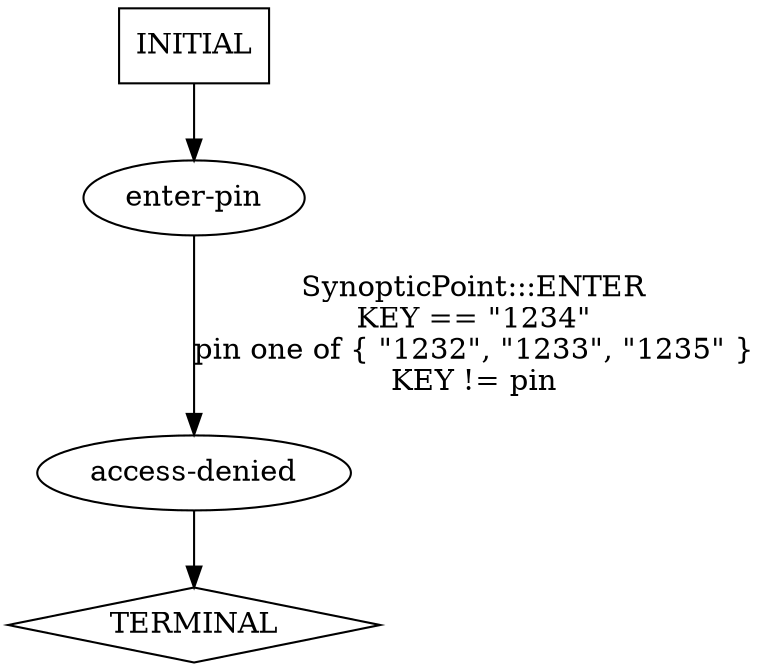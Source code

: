 digraph G {
  0 [label="access-denied"];
  1 [label="enter-pin"];
  2 [label="TERMINAL",shape=diamond];
  3 [label="INITIAL",shape=box];
0->2 [label=""];
1->0 [label="SynopticPoint:::ENTER\nKEY == \"1234\"\npin one of { \"1232\", \"1233\", \"1235\" }\nKEY != pin\n"];
3->1 [label=""];
}
